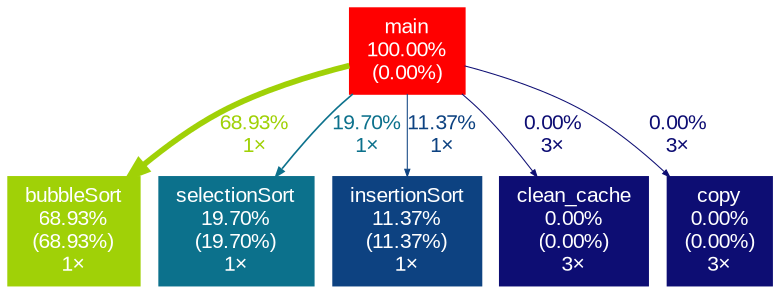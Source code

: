 digraph {
	graph [fontname=Arial, nodesep=0.125, ranksep=0.25];
	node [fontcolor=white, fontname=Arial, height=0, shape=box, style=filled, width=0];
	edge [fontname=Arial];
	1 [color="#ff0000", fontcolor="#ffffff", fontsize="10.00", label="main\n100.00%\n(0.00%)"];
	1 -> 2 [arrowsize="0.83", color="#a0d107", fontcolor="#a0d107", fontsize="10.00", label="68.93%\n1×", labeldistance="2.76", penwidth="2.76"];
	1 -> 3 [arrowsize="0.44", color="#0c718c", fontcolor="#0c718c", fontsize="10.00", label="19.70%\n1×", labeldistance="0.79", penwidth="0.79"];
	1 -> 4 [arrowsize="0.35", color="#0d4281", fontcolor="#0d4281", fontsize="10.00", label="11.37%\n1×", labeldistance="0.50", penwidth="0.50"];
	1 -> 5 [arrowsize="0.35", color="#0d0d73", fontcolor="#0d0d73", fontsize="10.00", label="0.00%\n3×", labeldistance="0.50", penwidth="0.50"];
	1 -> 6 [arrowsize="0.35", color="#0d0d73", fontcolor="#0d0d73", fontsize="10.00", label="0.00%\n3×", labeldistance="0.50", penwidth="0.50"];
	2 [color="#a0d107", fontcolor="#ffffff", fontsize="10.00", label="bubbleSort\n68.93%\n(68.93%)\n1×"];
	3 [color="#0c718c", fontcolor="#ffffff", fontsize="10.00", label="selectionSort\n19.70%\n(19.70%)\n1×"];
	4 [color="#0d4281", fontcolor="#ffffff", fontsize="10.00", label="insertionSort\n11.37%\n(11.37%)\n1×"];
	5 [color="#0d0d73", fontcolor="#ffffff", fontsize="10.00", label="clean_cache\n0.00%\n(0.00%)\n3×"];
	6 [color="#0d0d73", fontcolor="#ffffff", fontsize="10.00", label="copy\n0.00%\n(0.00%)\n3×"];
}

